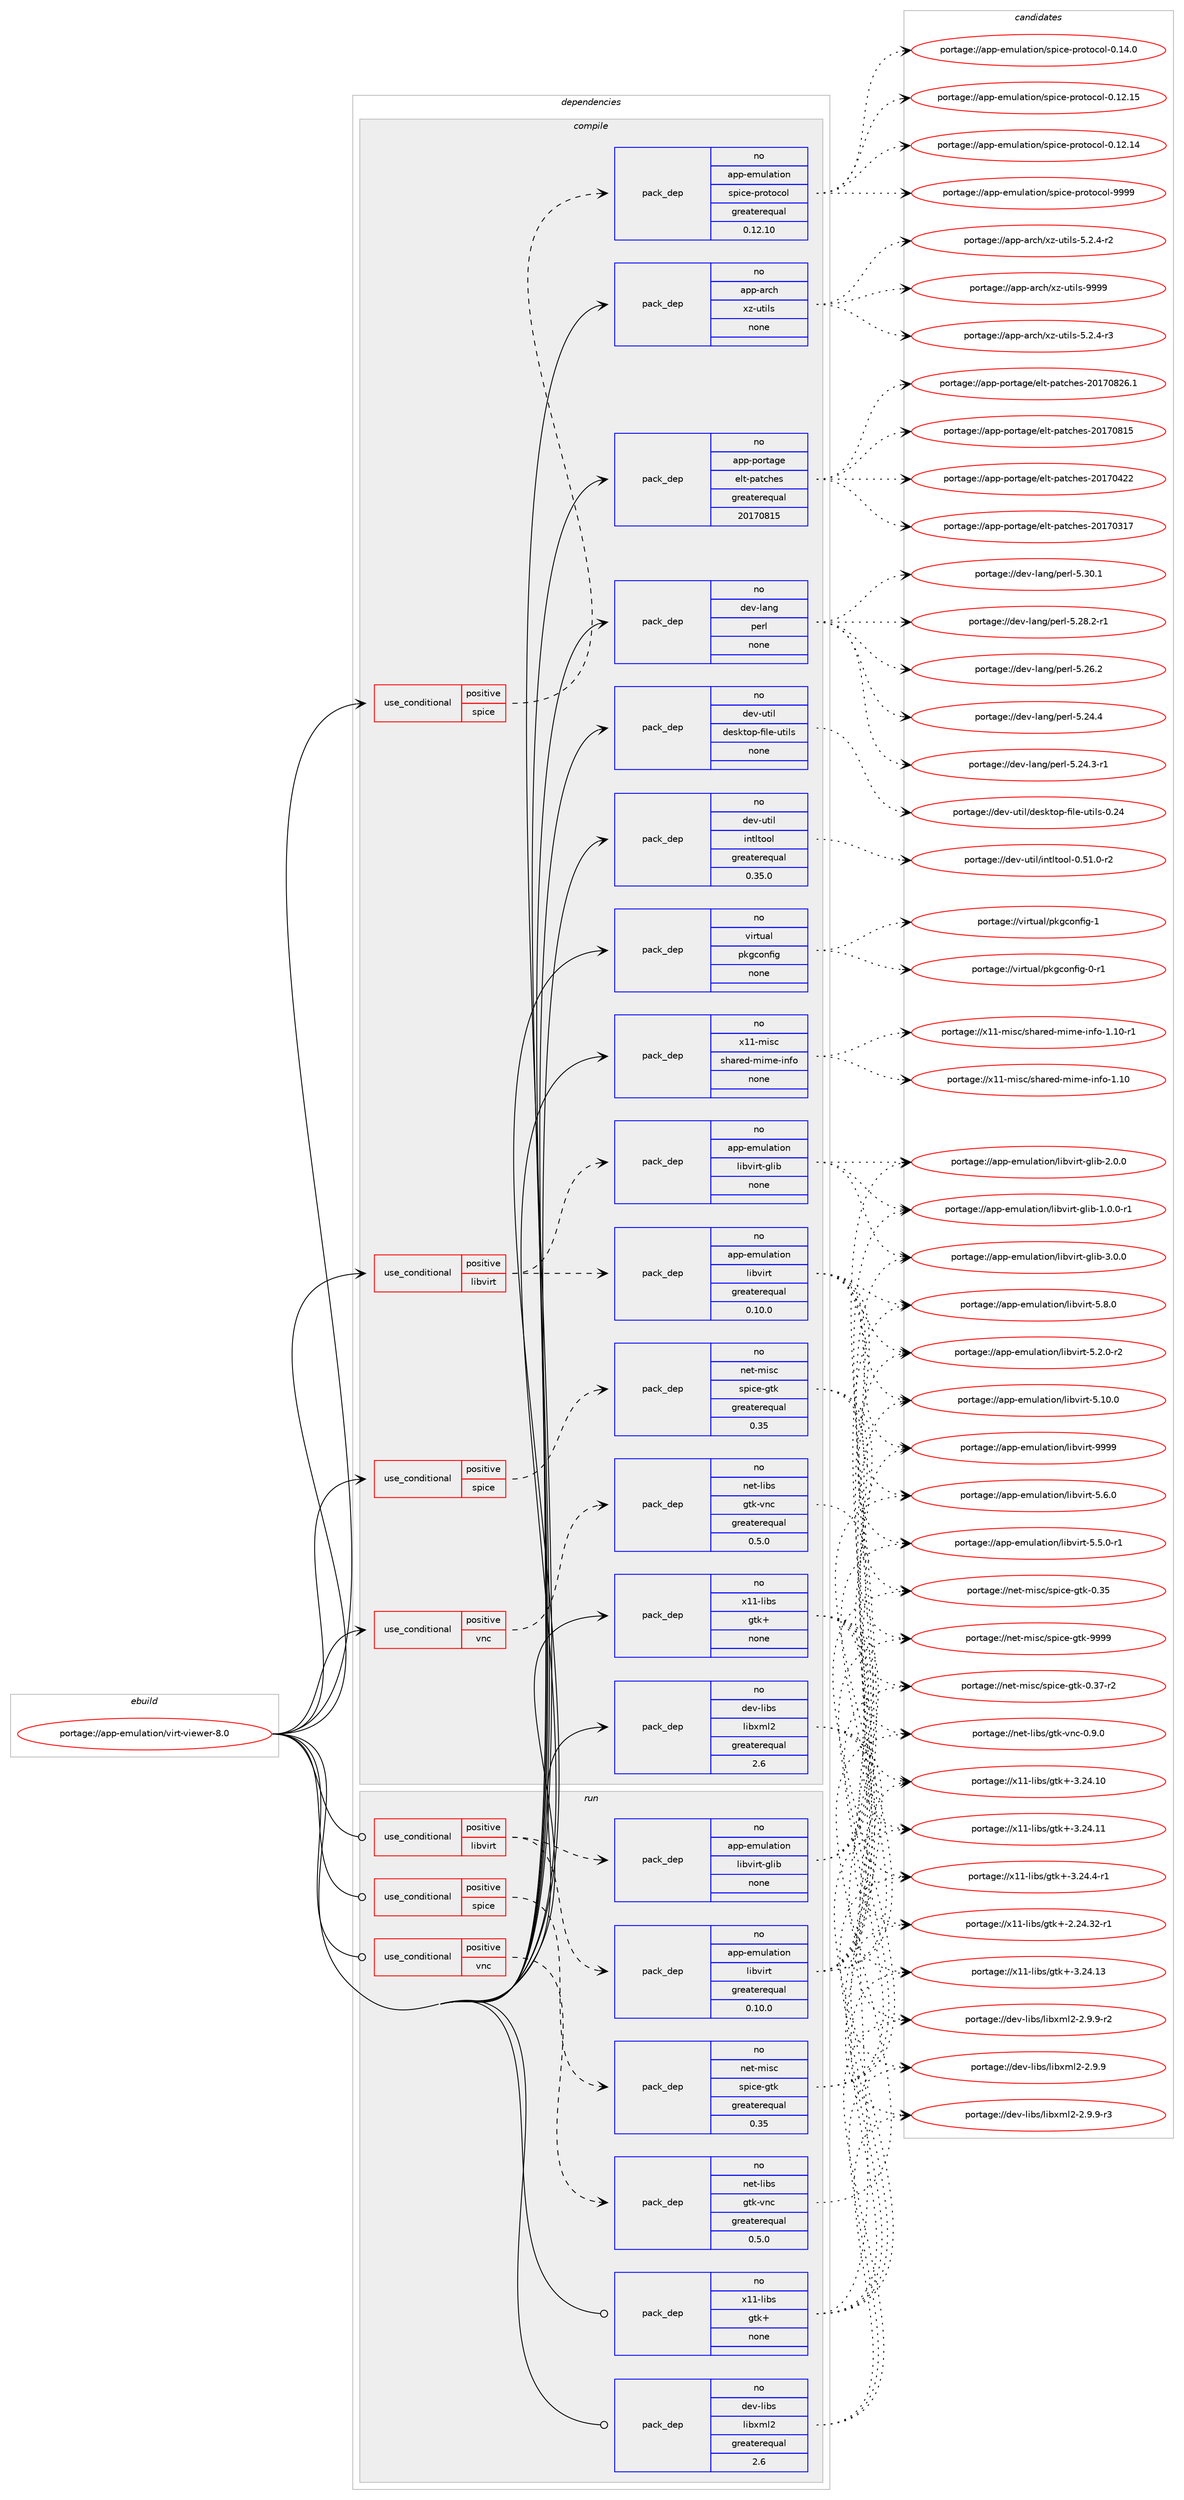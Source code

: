digraph prolog {

# *************
# Graph options
# *************

newrank=true;
concentrate=true;
compound=true;
graph [rankdir=LR,fontname=Helvetica,fontsize=10,ranksep=1.5];#, ranksep=2.5, nodesep=0.2];
edge  [arrowhead=vee];
node  [fontname=Helvetica,fontsize=10];

# **********
# The ebuild
# **********

subgraph cluster_leftcol {
color=gray;
label=<<i>ebuild</i>>;
id [label="portage://app-emulation/virt-viewer-8.0", color=red, width=4, href="../app-emulation/virt-viewer-8.0.svg"];
}

# ****************
# The dependencies
# ****************

subgraph cluster_midcol {
color=gray;
label=<<i>dependencies</i>>;
subgraph cluster_compile {
fillcolor="#eeeeee";
style=filled;
label=<<i>compile</i>>;
subgraph cond146964 {
dependency625133 [label=<<TABLE BORDER="0" CELLBORDER="1" CELLSPACING="0" CELLPADDING="4"><TR><TD ROWSPAN="3" CELLPADDING="10">use_conditional</TD></TR><TR><TD>positive</TD></TR><TR><TD>libvirt</TD></TR></TABLE>>, shape=none, color=red];
subgraph pack469823 {
dependency625134 [label=<<TABLE BORDER="0" CELLBORDER="1" CELLSPACING="0" CELLPADDING="4" WIDTH="220"><TR><TD ROWSPAN="6" CELLPADDING="30">pack_dep</TD></TR><TR><TD WIDTH="110">no</TD></TR><TR><TD>app-emulation</TD></TR><TR><TD>libvirt</TD></TR><TR><TD>greaterequal</TD></TR><TR><TD>0.10.0</TD></TR></TABLE>>, shape=none, color=blue];
}
dependency625133:e -> dependency625134:w [weight=20,style="dashed",arrowhead="vee"];
subgraph pack469824 {
dependency625135 [label=<<TABLE BORDER="0" CELLBORDER="1" CELLSPACING="0" CELLPADDING="4" WIDTH="220"><TR><TD ROWSPAN="6" CELLPADDING="30">pack_dep</TD></TR><TR><TD WIDTH="110">no</TD></TR><TR><TD>app-emulation</TD></TR><TR><TD>libvirt-glib</TD></TR><TR><TD>none</TD></TR><TR><TD></TD></TR></TABLE>>, shape=none, color=blue];
}
dependency625133:e -> dependency625135:w [weight=20,style="dashed",arrowhead="vee"];
}
id:e -> dependency625133:w [weight=20,style="solid",arrowhead="vee"];
subgraph cond146965 {
dependency625136 [label=<<TABLE BORDER="0" CELLBORDER="1" CELLSPACING="0" CELLPADDING="4"><TR><TD ROWSPAN="3" CELLPADDING="10">use_conditional</TD></TR><TR><TD>positive</TD></TR><TR><TD>spice</TD></TR></TABLE>>, shape=none, color=red];
subgraph pack469825 {
dependency625137 [label=<<TABLE BORDER="0" CELLBORDER="1" CELLSPACING="0" CELLPADDING="4" WIDTH="220"><TR><TD ROWSPAN="6" CELLPADDING="30">pack_dep</TD></TR><TR><TD WIDTH="110">no</TD></TR><TR><TD>app-emulation</TD></TR><TR><TD>spice-protocol</TD></TR><TR><TD>greaterequal</TD></TR><TR><TD>0.12.10</TD></TR></TABLE>>, shape=none, color=blue];
}
dependency625136:e -> dependency625137:w [weight=20,style="dashed",arrowhead="vee"];
}
id:e -> dependency625136:w [weight=20,style="solid",arrowhead="vee"];
subgraph cond146966 {
dependency625138 [label=<<TABLE BORDER="0" CELLBORDER="1" CELLSPACING="0" CELLPADDING="4"><TR><TD ROWSPAN="3" CELLPADDING="10">use_conditional</TD></TR><TR><TD>positive</TD></TR><TR><TD>spice</TD></TR></TABLE>>, shape=none, color=red];
subgraph pack469826 {
dependency625139 [label=<<TABLE BORDER="0" CELLBORDER="1" CELLSPACING="0" CELLPADDING="4" WIDTH="220"><TR><TD ROWSPAN="6" CELLPADDING="30">pack_dep</TD></TR><TR><TD WIDTH="110">no</TD></TR><TR><TD>net-misc</TD></TR><TR><TD>spice-gtk</TD></TR><TR><TD>greaterequal</TD></TR><TR><TD>0.35</TD></TR></TABLE>>, shape=none, color=blue];
}
dependency625138:e -> dependency625139:w [weight=20,style="dashed",arrowhead="vee"];
}
id:e -> dependency625138:w [weight=20,style="solid",arrowhead="vee"];
subgraph cond146967 {
dependency625140 [label=<<TABLE BORDER="0" CELLBORDER="1" CELLSPACING="0" CELLPADDING="4"><TR><TD ROWSPAN="3" CELLPADDING="10">use_conditional</TD></TR><TR><TD>positive</TD></TR><TR><TD>vnc</TD></TR></TABLE>>, shape=none, color=red];
subgraph pack469827 {
dependency625141 [label=<<TABLE BORDER="0" CELLBORDER="1" CELLSPACING="0" CELLPADDING="4" WIDTH="220"><TR><TD ROWSPAN="6" CELLPADDING="30">pack_dep</TD></TR><TR><TD WIDTH="110">no</TD></TR><TR><TD>net-libs</TD></TR><TR><TD>gtk-vnc</TD></TR><TR><TD>greaterequal</TD></TR><TR><TD>0.5.0</TD></TR></TABLE>>, shape=none, color=blue];
}
dependency625140:e -> dependency625141:w [weight=20,style="dashed",arrowhead="vee"];
}
id:e -> dependency625140:w [weight=20,style="solid",arrowhead="vee"];
subgraph pack469828 {
dependency625142 [label=<<TABLE BORDER="0" CELLBORDER="1" CELLSPACING="0" CELLPADDING="4" WIDTH="220"><TR><TD ROWSPAN="6" CELLPADDING="30">pack_dep</TD></TR><TR><TD WIDTH="110">no</TD></TR><TR><TD>app-arch</TD></TR><TR><TD>xz-utils</TD></TR><TR><TD>none</TD></TR><TR><TD></TD></TR></TABLE>>, shape=none, color=blue];
}
id:e -> dependency625142:w [weight=20,style="solid",arrowhead="vee"];
subgraph pack469829 {
dependency625143 [label=<<TABLE BORDER="0" CELLBORDER="1" CELLSPACING="0" CELLPADDING="4" WIDTH="220"><TR><TD ROWSPAN="6" CELLPADDING="30">pack_dep</TD></TR><TR><TD WIDTH="110">no</TD></TR><TR><TD>app-portage</TD></TR><TR><TD>elt-patches</TD></TR><TR><TD>greaterequal</TD></TR><TR><TD>20170815</TD></TR></TABLE>>, shape=none, color=blue];
}
id:e -> dependency625143:w [weight=20,style="solid",arrowhead="vee"];
subgraph pack469830 {
dependency625144 [label=<<TABLE BORDER="0" CELLBORDER="1" CELLSPACING="0" CELLPADDING="4" WIDTH="220"><TR><TD ROWSPAN="6" CELLPADDING="30">pack_dep</TD></TR><TR><TD WIDTH="110">no</TD></TR><TR><TD>dev-lang</TD></TR><TR><TD>perl</TD></TR><TR><TD>none</TD></TR><TR><TD></TD></TR></TABLE>>, shape=none, color=blue];
}
id:e -> dependency625144:w [weight=20,style="solid",arrowhead="vee"];
subgraph pack469831 {
dependency625145 [label=<<TABLE BORDER="0" CELLBORDER="1" CELLSPACING="0" CELLPADDING="4" WIDTH="220"><TR><TD ROWSPAN="6" CELLPADDING="30">pack_dep</TD></TR><TR><TD WIDTH="110">no</TD></TR><TR><TD>dev-libs</TD></TR><TR><TD>libxml2</TD></TR><TR><TD>greaterequal</TD></TR><TR><TD>2.6</TD></TR></TABLE>>, shape=none, color=blue];
}
id:e -> dependency625145:w [weight=20,style="solid",arrowhead="vee"];
subgraph pack469832 {
dependency625146 [label=<<TABLE BORDER="0" CELLBORDER="1" CELLSPACING="0" CELLPADDING="4" WIDTH="220"><TR><TD ROWSPAN="6" CELLPADDING="30">pack_dep</TD></TR><TR><TD WIDTH="110">no</TD></TR><TR><TD>dev-util</TD></TR><TR><TD>desktop-file-utils</TD></TR><TR><TD>none</TD></TR><TR><TD></TD></TR></TABLE>>, shape=none, color=blue];
}
id:e -> dependency625146:w [weight=20,style="solid",arrowhead="vee"];
subgraph pack469833 {
dependency625147 [label=<<TABLE BORDER="0" CELLBORDER="1" CELLSPACING="0" CELLPADDING="4" WIDTH="220"><TR><TD ROWSPAN="6" CELLPADDING="30">pack_dep</TD></TR><TR><TD WIDTH="110">no</TD></TR><TR><TD>dev-util</TD></TR><TR><TD>intltool</TD></TR><TR><TD>greaterequal</TD></TR><TR><TD>0.35.0</TD></TR></TABLE>>, shape=none, color=blue];
}
id:e -> dependency625147:w [weight=20,style="solid",arrowhead="vee"];
subgraph pack469834 {
dependency625148 [label=<<TABLE BORDER="0" CELLBORDER="1" CELLSPACING="0" CELLPADDING="4" WIDTH="220"><TR><TD ROWSPAN="6" CELLPADDING="30">pack_dep</TD></TR><TR><TD WIDTH="110">no</TD></TR><TR><TD>virtual</TD></TR><TR><TD>pkgconfig</TD></TR><TR><TD>none</TD></TR><TR><TD></TD></TR></TABLE>>, shape=none, color=blue];
}
id:e -> dependency625148:w [weight=20,style="solid",arrowhead="vee"];
subgraph pack469835 {
dependency625149 [label=<<TABLE BORDER="0" CELLBORDER="1" CELLSPACING="0" CELLPADDING="4" WIDTH="220"><TR><TD ROWSPAN="6" CELLPADDING="30">pack_dep</TD></TR><TR><TD WIDTH="110">no</TD></TR><TR><TD>x11-libs</TD></TR><TR><TD>gtk+</TD></TR><TR><TD>none</TD></TR><TR><TD></TD></TR></TABLE>>, shape=none, color=blue];
}
id:e -> dependency625149:w [weight=20,style="solid",arrowhead="vee"];
subgraph pack469836 {
dependency625150 [label=<<TABLE BORDER="0" CELLBORDER="1" CELLSPACING="0" CELLPADDING="4" WIDTH="220"><TR><TD ROWSPAN="6" CELLPADDING="30">pack_dep</TD></TR><TR><TD WIDTH="110">no</TD></TR><TR><TD>x11-misc</TD></TR><TR><TD>shared-mime-info</TD></TR><TR><TD>none</TD></TR><TR><TD></TD></TR></TABLE>>, shape=none, color=blue];
}
id:e -> dependency625150:w [weight=20,style="solid",arrowhead="vee"];
}
subgraph cluster_compileandrun {
fillcolor="#eeeeee";
style=filled;
label=<<i>compile and run</i>>;
}
subgraph cluster_run {
fillcolor="#eeeeee";
style=filled;
label=<<i>run</i>>;
subgraph cond146968 {
dependency625151 [label=<<TABLE BORDER="0" CELLBORDER="1" CELLSPACING="0" CELLPADDING="4"><TR><TD ROWSPAN="3" CELLPADDING="10">use_conditional</TD></TR><TR><TD>positive</TD></TR><TR><TD>libvirt</TD></TR></TABLE>>, shape=none, color=red];
subgraph pack469837 {
dependency625152 [label=<<TABLE BORDER="0" CELLBORDER="1" CELLSPACING="0" CELLPADDING="4" WIDTH="220"><TR><TD ROWSPAN="6" CELLPADDING="30">pack_dep</TD></TR><TR><TD WIDTH="110">no</TD></TR><TR><TD>app-emulation</TD></TR><TR><TD>libvirt</TD></TR><TR><TD>greaterequal</TD></TR><TR><TD>0.10.0</TD></TR></TABLE>>, shape=none, color=blue];
}
dependency625151:e -> dependency625152:w [weight=20,style="dashed",arrowhead="vee"];
subgraph pack469838 {
dependency625153 [label=<<TABLE BORDER="0" CELLBORDER="1" CELLSPACING="0" CELLPADDING="4" WIDTH="220"><TR><TD ROWSPAN="6" CELLPADDING="30">pack_dep</TD></TR><TR><TD WIDTH="110">no</TD></TR><TR><TD>app-emulation</TD></TR><TR><TD>libvirt-glib</TD></TR><TR><TD>none</TD></TR><TR><TD></TD></TR></TABLE>>, shape=none, color=blue];
}
dependency625151:e -> dependency625153:w [weight=20,style="dashed",arrowhead="vee"];
}
id:e -> dependency625151:w [weight=20,style="solid",arrowhead="odot"];
subgraph cond146969 {
dependency625154 [label=<<TABLE BORDER="0" CELLBORDER="1" CELLSPACING="0" CELLPADDING="4"><TR><TD ROWSPAN="3" CELLPADDING="10">use_conditional</TD></TR><TR><TD>positive</TD></TR><TR><TD>spice</TD></TR></TABLE>>, shape=none, color=red];
subgraph pack469839 {
dependency625155 [label=<<TABLE BORDER="0" CELLBORDER="1" CELLSPACING="0" CELLPADDING="4" WIDTH="220"><TR><TD ROWSPAN="6" CELLPADDING="30">pack_dep</TD></TR><TR><TD WIDTH="110">no</TD></TR><TR><TD>net-misc</TD></TR><TR><TD>spice-gtk</TD></TR><TR><TD>greaterequal</TD></TR><TR><TD>0.35</TD></TR></TABLE>>, shape=none, color=blue];
}
dependency625154:e -> dependency625155:w [weight=20,style="dashed",arrowhead="vee"];
}
id:e -> dependency625154:w [weight=20,style="solid",arrowhead="odot"];
subgraph cond146970 {
dependency625156 [label=<<TABLE BORDER="0" CELLBORDER="1" CELLSPACING="0" CELLPADDING="4"><TR><TD ROWSPAN="3" CELLPADDING="10">use_conditional</TD></TR><TR><TD>positive</TD></TR><TR><TD>vnc</TD></TR></TABLE>>, shape=none, color=red];
subgraph pack469840 {
dependency625157 [label=<<TABLE BORDER="0" CELLBORDER="1" CELLSPACING="0" CELLPADDING="4" WIDTH="220"><TR><TD ROWSPAN="6" CELLPADDING="30">pack_dep</TD></TR><TR><TD WIDTH="110">no</TD></TR><TR><TD>net-libs</TD></TR><TR><TD>gtk-vnc</TD></TR><TR><TD>greaterequal</TD></TR><TR><TD>0.5.0</TD></TR></TABLE>>, shape=none, color=blue];
}
dependency625156:e -> dependency625157:w [weight=20,style="dashed",arrowhead="vee"];
}
id:e -> dependency625156:w [weight=20,style="solid",arrowhead="odot"];
subgraph pack469841 {
dependency625158 [label=<<TABLE BORDER="0" CELLBORDER="1" CELLSPACING="0" CELLPADDING="4" WIDTH="220"><TR><TD ROWSPAN="6" CELLPADDING="30">pack_dep</TD></TR><TR><TD WIDTH="110">no</TD></TR><TR><TD>dev-libs</TD></TR><TR><TD>libxml2</TD></TR><TR><TD>greaterequal</TD></TR><TR><TD>2.6</TD></TR></TABLE>>, shape=none, color=blue];
}
id:e -> dependency625158:w [weight=20,style="solid",arrowhead="odot"];
subgraph pack469842 {
dependency625159 [label=<<TABLE BORDER="0" CELLBORDER="1" CELLSPACING="0" CELLPADDING="4" WIDTH="220"><TR><TD ROWSPAN="6" CELLPADDING="30">pack_dep</TD></TR><TR><TD WIDTH="110">no</TD></TR><TR><TD>x11-libs</TD></TR><TR><TD>gtk+</TD></TR><TR><TD>none</TD></TR><TR><TD></TD></TR></TABLE>>, shape=none, color=blue];
}
id:e -> dependency625159:w [weight=20,style="solid",arrowhead="odot"];
}
}

# **************
# The candidates
# **************

subgraph cluster_choices {
rank=same;
color=gray;
label=<<i>candidates</i>>;

subgraph choice469823 {
color=black;
nodesep=1;
choice97112112451011091171089711610511111047108105981181051141164557575757 [label="portage://app-emulation/libvirt-9999", color=red, width=4,href="../app-emulation/libvirt-9999.svg"];
choice9711211245101109117108971161051111104710810598118105114116455346564648 [label="portage://app-emulation/libvirt-5.8.0", color=red, width=4,href="../app-emulation/libvirt-5.8.0.svg"];
choice9711211245101109117108971161051111104710810598118105114116455346544648 [label="portage://app-emulation/libvirt-5.6.0", color=red, width=4,href="../app-emulation/libvirt-5.6.0.svg"];
choice97112112451011091171089711610511111047108105981181051141164553465346484511449 [label="portage://app-emulation/libvirt-5.5.0-r1", color=red, width=4,href="../app-emulation/libvirt-5.5.0-r1.svg"];
choice97112112451011091171089711610511111047108105981181051141164553465046484511450 [label="portage://app-emulation/libvirt-5.2.0-r2", color=red, width=4,href="../app-emulation/libvirt-5.2.0-r2.svg"];
choice971121124510110911710897116105111110471081059811810511411645534649484648 [label="portage://app-emulation/libvirt-5.10.0", color=red, width=4,href="../app-emulation/libvirt-5.10.0.svg"];
dependency625134:e -> choice97112112451011091171089711610511111047108105981181051141164557575757:w [style=dotted,weight="100"];
dependency625134:e -> choice9711211245101109117108971161051111104710810598118105114116455346564648:w [style=dotted,weight="100"];
dependency625134:e -> choice9711211245101109117108971161051111104710810598118105114116455346544648:w [style=dotted,weight="100"];
dependency625134:e -> choice97112112451011091171089711610511111047108105981181051141164553465346484511449:w [style=dotted,weight="100"];
dependency625134:e -> choice97112112451011091171089711610511111047108105981181051141164553465046484511450:w [style=dotted,weight="100"];
dependency625134:e -> choice971121124510110911710897116105111110471081059811810511411645534649484648:w [style=dotted,weight="100"];
}
subgraph choice469824 {
color=black;
nodesep=1;
choice97112112451011091171089711610511111047108105981181051141164510310810598455146484648 [label="portage://app-emulation/libvirt-glib-3.0.0", color=red, width=4,href="../app-emulation/libvirt-glib-3.0.0.svg"];
choice97112112451011091171089711610511111047108105981181051141164510310810598455046484648 [label="portage://app-emulation/libvirt-glib-2.0.0", color=red, width=4,href="../app-emulation/libvirt-glib-2.0.0.svg"];
choice971121124510110911710897116105111110471081059811810511411645103108105984549464846484511449 [label="portage://app-emulation/libvirt-glib-1.0.0-r1", color=red, width=4,href="../app-emulation/libvirt-glib-1.0.0-r1.svg"];
dependency625135:e -> choice97112112451011091171089711610511111047108105981181051141164510310810598455146484648:w [style=dotted,weight="100"];
dependency625135:e -> choice97112112451011091171089711610511111047108105981181051141164510310810598455046484648:w [style=dotted,weight="100"];
dependency625135:e -> choice971121124510110911710897116105111110471081059811810511411645103108105984549464846484511449:w [style=dotted,weight="100"];
}
subgraph choice469825 {
color=black;
nodesep=1;
choice971121124510110911710897116105111110471151121059910145112114111116111991111084557575757 [label="portage://app-emulation/spice-protocol-9999", color=red, width=4,href="../app-emulation/spice-protocol-9999.svg"];
choice9711211245101109117108971161051111104711511210599101451121141111161119911110845484649524648 [label="portage://app-emulation/spice-protocol-0.14.0", color=red, width=4,href="../app-emulation/spice-protocol-0.14.0.svg"];
choice971121124510110911710897116105111110471151121059910145112114111116111991111084548464950464953 [label="portage://app-emulation/spice-protocol-0.12.15", color=red, width=4,href="../app-emulation/spice-protocol-0.12.15.svg"];
choice971121124510110911710897116105111110471151121059910145112114111116111991111084548464950464952 [label="portage://app-emulation/spice-protocol-0.12.14", color=red, width=4,href="../app-emulation/spice-protocol-0.12.14.svg"];
dependency625137:e -> choice971121124510110911710897116105111110471151121059910145112114111116111991111084557575757:w [style=dotted,weight="100"];
dependency625137:e -> choice9711211245101109117108971161051111104711511210599101451121141111161119911110845484649524648:w [style=dotted,weight="100"];
dependency625137:e -> choice971121124510110911710897116105111110471151121059910145112114111116111991111084548464950464953:w [style=dotted,weight="100"];
dependency625137:e -> choice971121124510110911710897116105111110471151121059910145112114111116111991111084548464950464952:w [style=dotted,weight="100"];
}
subgraph choice469826 {
color=black;
nodesep=1;
choice11010111645109105115994711511210599101451031161074557575757 [label="portage://net-misc/spice-gtk-9999", color=red, width=4,href="../net-misc/spice-gtk-9999.svg"];
choice110101116451091051159947115112105991014510311610745484651554511450 [label="portage://net-misc/spice-gtk-0.37-r2", color=red, width=4,href="../net-misc/spice-gtk-0.37-r2.svg"];
choice11010111645109105115994711511210599101451031161074548465153 [label="portage://net-misc/spice-gtk-0.35", color=red, width=4,href="../net-misc/spice-gtk-0.35.svg"];
dependency625139:e -> choice11010111645109105115994711511210599101451031161074557575757:w [style=dotted,weight="100"];
dependency625139:e -> choice110101116451091051159947115112105991014510311610745484651554511450:w [style=dotted,weight="100"];
dependency625139:e -> choice11010111645109105115994711511210599101451031161074548465153:w [style=dotted,weight="100"];
}
subgraph choice469827 {
color=black;
nodesep=1;
choice1101011164510810598115471031161074511811099454846574648 [label="portage://net-libs/gtk-vnc-0.9.0", color=red, width=4,href="../net-libs/gtk-vnc-0.9.0.svg"];
dependency625141:e -> choice1101011164510810598115471031161074511811099454846574648:w [style=dotted,weight="100"];
}
subgraph choice469828 {
color=black;
nodesep=1;
choice9711211245971149910447120122451171161051081154557575757 [label="portage://app-arch/xz-utils-9999", color=red, width=4,href="../app-arch/xz-utils-9999.svg"];
choice9711211245971149910447120122451171161051081154553465046524511451 [label="portage://app-arch/xz-utils-5.2.4-r3", color=red, width=4,href="../app-arch/xz-utils-5.2.4-r3.svg"];
choice9711211245971149910447120122451171161051081154553465046524511450 [label="portage://app-arch/xz-utils-5.2.4-r2", color=red, width=4,href="../app-arch/xz-utils-5.2.4-r2.svg"];
dependency625142:e -> choice9711211245971149910447120122451171161051081154557575757:w [style=dotted,weight="100"];
dependency625142:e -> choice9711211245971149910447120122451171161051081154553465046524511451:w [style=dotted,weight="100"];
dependency625142:e -> choice9711211245971149910447120122451171161051081154553465046524511450:w [style=dotted,weight="100"];
}
subgraph choice469829 {
color=black;
nodesep=1;
choice971121124511211111411697103101471011081164511297116991041011154550484955485650544649 [label="portage://app-portage/elt-patches-20170826.1", color=red, width=4,href="../app-portage/elt-patches-20170826.1.svg"];
choice97112112451121111141169710310147101108116451129711699104101115455048495548564953 [label="portage://app-portage/elt-patches-20170815", color=red, width=4,href="../app-portage/elt-patches-20170815.svg"];
choice97112112451121111141169710310147101108116451129711699104101115455048495548525050 [label="portage://app-portage/elt-patches-20170422", color=red, width=4,href="../app-portage/elt-patches-20170422.svg"];
choice97112112451121111141169710310147101108116451129711699104101115455048495548514955 [label="portage://app-portage/elt-patches-20170317", color=red, width=4,href="../app-portage/elt-patches-20170317.svg"];
dependency625143:e -> choice971121124511211111411697103101471011081164511297116991041011154550484955485650544649:w [style=dotted,weight="100"];
dependency625143:e -> choice97112112451121111141169710310147101108116451129711699104101115455048495548564953:w [style=dotted,weight="100"];
dependency625143:e -> choice97112112451121111141169710310147101108116451129711699104101115455048495548525050:w [style=dotted,weight="100"];
dependency625143:e -> choice97112112451121111141169710310147101108116451129711699104101115455048495548514955:w [style=dotted,weight="100"];
}
subgraph choice469830 {
color=black;
nodesep=1;
choice10010111845108971101034711210111410845534651484649 [label="portage://dev-lang/perl-5.30.1", color=red, width=4,href="../dev-lang/perl-5.30.1.svg"];
choice100101118451089711010347112101114108455346505646504511449 [label="portage://dev-lang/perl-5.28.2-r1", color=red, width=4,href="../dev-lang/perl-5.28.2-r1.svg"];
choice10010111845108971101034711210111410845534650544650 [label="portage://dev-lang/perl-5.26.2", color=red, width=4,href="../dev-lang/perl-5.26.2.svg"];
choice10010111845108971101034711210111410845534650524652 [label="portage://dev-lang/perl-5.24.4", color=red, width=4,href="../dev-lang/perl-5.24.4.svg"];
choice100101118451089711010347112101114108455346505246514511449 [label="portage://dev-lang/perl-5.24.3-r1", color=red, width=4,href="../dev-lang/perl-5.24.3-r1.svg"];
dependency625144:e -> choice10010111845108971101034711210111410845534651484649:w [style=dotted,weight="100"];
dependency625144:e -> choice100101118451089711010347112101114108455346505646504511449:w [style=dotted,weight="100"];
dependency625144:e -> choice10010111845108971101034711210111410845534650544650:w [style=dotted,weight="100"];
dependency625144:e -> choice10010111845108971101034711210111410845534650524652:w [style=dotted,weight="100"];
dependency625144:e -> choice100101118451089711010347112101114108455346505246514511449:w [style=dotted,weight="100"];
}
subgraph choice469831 {
color=black;
nodesep=1;
choice10010111845108105981154710810598120109108504550465746574511451 [label="portage://dev-libs/libxml2-2.9.9-r3", color=red, width=4,href="../dev-libs/libxml2-2.9.9-r3.svg"];
choice10010111845108105981154710810598120109108504550465746574511450 [label="portage://dev-libs/libxml2-2.9.9-r2", color=red, width=4,href="../dev-libs/libxml2-2.9.9-r2.svg"];
choice1001011184510810598115471081059812010910850455046574657 [label="portage://dev-libs/libxml2-2.9.9", color=red, width=4,href="../dev-libs/libxml2-2.9.9.svg"];
dependency625145:e -> choice10010111845108105981154710810598120109108504550465746574511451:w [style=dotted,weight="100"];
dependency625145:e -> choice10010111845108105981154710810598120109108504550465746574511450:w [style=dotted,weight="100"];
dependency625145:e -> choice1001011184510810598115471081059812010910850455046574657:w [style=dotted,weight="100"];
}
subgraph choice469832 {
color=black;
nodesep=1;
choice100101118451171161051084710010111510711611111245102105108101451171161051081154548465052 [label="portage://dev-util/desktop-file-utils-0.24", color=red, width=4,href="../dev-util/desktop-file-utils-0.24.svg"];
dependency625146:e -> choice100101118451171161051084710010111510711611111245102105108101451171161051081154548465052:w [style=dotted,weight="100"];
}
subgraph choice469833 {
color=black;
nodesep=1;
choice1001011184511711610510847105110116108116111111108454846534946484511450 [label="portage://dev-util/intltool-0.51.0-r2", color=red, width=4,href="../dev-util/intltool-0.51.0-r2.svg"];
dependency625147:e -> choice1001011184511711610510847105110116108116111111108454846534946484511450:w [style=dotted,weight="100"];
}
subgraph choice469834 {
color=black;
nodesep=1;
choice1181051141161179710847112107103991111101021051034549 [label="portage://virtual/pkgconfig-1", color=red, width=4,href="../virtual/pkgconfig-1.svg"];
choice11810511411611797108471121071039911111010210510345484511449 [label="portage://virtual/pkgconfig-0-r1", color=red, width=4,href="../virtual/pkgconfig-0-r1.svg"];
dependency625148:e -> choice1181051141161179710847112107103991111101021051034549:w [style=dotted,weight="100"];
dependency625148:e -> choice11810511411611797108471121071039911111010210510345484511449:w [style=dotted,weight="100"];
}
subgraph choice469835 {
color=black;
nodesep=1;
choice120494945108105981154710311610743455146505246524511449 [label="portage://x11-libs/gtk+-3.24.4-r1", color=red, width=4,href="../x11-libs/gtk+-3.24.4-r1.svg"];
choice1204949451081059811547103116107434551465052464951 [label="portage://x11-libs/gtk+-3.24.13", color=red, width=4,href="../x11-libs/gtk+-3.24.13.svg"];
choice1204949451081059811547103116107434551465052464949 [label="portage://x11-libs/gtk+-3.24.11", color=red, width=4,href="../x11-libs/gtk+-3.24.11.svg"];
choice1204949451081059811547103116107434551465052464948 [label="portage://x11-libs/gtk+-3.24.10", color=red, width=4,href="../x11-libs/gtk+-3.24.10.svg"];
choice12049494510810598115471031161074345504650524651504511449 [label="portage://x11-libs/gtk+-2.24.32-r1", color=red, width=4,href="../x11-libs/gtk+-2.24.32-r1.svg"];
dependency625149:e -> choice120494945108105981154710311610743455146505246524511449:w [style=dotted,weight="100"];
dependency625149:e -> choice1204949451081059811547103116107434551465052464951:w [style=dotted,weight="100"];
dependency625149:e -> choice1204949451081059811547103116107434551465052464949:w [style=dotted,weight="100"];
dependency625149:e -> choice1204949451081059811547103116107434551465052464948:w [style=dotted,weight="100"];
dependency625149:e -> choice12049494510810598115471031161074345504650524651504511449:w [style=dotted,weight="100"];
}
subgraph choice469836 {
color=black;
nodesep=1;
choice120494945109105115994711510497114101100451091051091014510511010211145494649484511449 [label="portage://x11-misc/shared-mime-info-1.10-r1", color=red, width=4,href="../x11-misc/shared-mime-info-1.10-r1.svg"];
choice12049494510910511599471151049711410110045109105109101451051101021114549464948 [label="portage://x11-misc/shared-mime-info-1.10", color=red, width=4,href="../x11-misc/shared-mime-info-1.10.svg"];
dependency625150:e -> choice120494945109105115994711510497114101100451091051091014510511010211145494649484511449:w [style=dotted,weight="100"];
dependency625150:e -> choice12049494510910511599471151049711410110045109105109101451051101021114549464948:w [style=dotted,weight="100"];
}
subgraph choice469837 {
color=black;
nodesep=1;
choice97112112451011091171089711610511111047108105981181051141164557575757 [label="portage://app-emulation/libvirt-9999", color=red, width=4,href="../app-emulation/libvirt-9999.svg"];
choice9711211245101109117108971161051111104710810598118105114116455346564648 [label="portage://app-emulation/libvirt-5.8.0", color=red, width=4,href="../app-emulation/libvirt-5.8.0.svg"];
choice9711211245101109117108971161051111104710810598118105114116455346544648 [label="portage://app-emulation/libvirt-5.6.0", color=red, width=4,href="../app-emulation/libvirt-5.6.0.svg"];
choice97112112451011091171089711610511111047108105981181051141164553465346484511449 [label="portage://app-emulation/libvirt-5.5.0-r1", color=red, width=4,href="../app-emulation/libvirt-5.5.0-r1.svg"];
choice97112112451011091171089711610511111047108105981181051141164553465046484511450 [label="portage://app-emulation/libvirt-5.2.0-r2", color=red, width=4,href="../app-emulation/libvirt-5.2.0-r2.svg"];
choice971121124510110911710897116105111110471081059811810511411645534649484648 [label="portage://app-emulation/libvirt-5.10.0", color=red, width=4,href="../app-emulation/libvirt-5.10.0.svg"];
dependency625152:e -> choice97112112451011091171089711610511111047108105981181051141164557575757:w [style=dotted,weight="100"];
dependency625152:e -> choice9711211245101109117108971161051111104710810598118105114116455346564648:w [style=dotted,weight="100"];
dependency625152:e -> choice9711211245101109117108971161051111104710810598118105114116455346544648:w [style=dotted,weight="100"];
dependency625152:e -> choice97112112451011091171089711610511111047108105981181051141164553465346484511449:w [style=dotted,weight="100"];
dependency625152:e -> choice97112112451011091171089711610511111047108105981181051141164553465046484511450:w [style=dotted,weight="100"];
dependency625152:e -> choice971121124510110911710897116105111110471081059811810511411645534649484648:w [style=dotted,weight="100"];
}
subgraph choice469838 {
color=black;
nodesep=1;
choice97112112451011091171089711610511111047108105981181051141164510310810598455146484648 [label="portage://app-emulation/libvirt-glib-3.0.0", color=red, width=4,href="../app-emulation/libvirt-glib-3.0.0.svg"];
choice97112112451011091171089711610511111047108105981181051141164510310810598455046484648 [label="portage://app-emulation/libvirt-glib-2.0.0", color=red, width=4,href="../app-emulation/libvirt-glib-2.0.0.svg"];
choice971121124510110911710897116105111110471081059811810511411645103108105984549464846484511449 [label="portage://app-emulation/libvirt-glib-1.0.0-r1", color=red, width=4,href="../app-emulation/libvirt-glib-1.0.0-r1.svg"];
dependency625153:e -> choice97112112451011091171089711610511111047108105981181051141164510310810598455146484648:w [style=dotted,weight="100"];
dependency625153:e -> choice97112112451011091171089711610511111047108105981181051141164510310810598455046484648:w [style=dotted,weight="100"];
dependency625153:e -> choice971121124510110911710897116105111110471081059811810511411645103108105984549464846484511449:w [style=dotted,weight="100"];
}
subgraph choice469839 {
color=black;
nodesep=1;
choice11010111645109105115994711511210599101451031161074557575757 [label="portage://net-misc/spice-gtk-9999", color=red, width=4,href="../net-misc/spice-gtk-9999.svg"];
choice110101116451091051159947115112105991014510311610745484651554511450 [label="portage://net-misc/spice-gtk-0.37-r2", color=red, width=4,href="../net-misc/spice-gtk-0.37-r2.svg"];
choice11010111645109105115994711511210599101451031161074548465153 [label="portage://net-misc/spice-gtk-0.35", color=red, width=4,href="../net-misc/spice-gtk-0.35.svg"];
dependency625155:e -> choice11010111645109105115994711511210599101451031161074557575757:w [style=dotted,weight="100"];
dependency625155:e -> choice110101116451091051159947115112105991014510311610745484651554511450:w [style=dotted,weight="100"];
dependency625155:e -> choice11010111645109105115994711511210599101451031161074548465153:w [style=dotted,weight="100"];
}
subgraph choice469840 {
color=black;
nodesep=1;
choice1101011164510810598115471031161074511811099454846574648 [label="portage://net-libs/gtk-vnc-0.9.0", color=red, width=4,href="../net-libs/gtk-vnc-0.9.0.svg"];
dependency625157:e -> choice1101011164510810598115471031161074511811099454846574648:w [style=dotted,weight="100"];
}
subgraph choice469841 {
color=black;
nodesep=1;
choice10010111845108105981154710810598120109108504550465746574511451 [label="portage://dev-libs/libxml2-2.9.9-r3", color=red, width=4,href="../dev-libs/libxml2-2.9.9-r3.svg"];
choice10010111845108105981154710810598120109108504550465746574511450 [label="portage://dev-libs/libxml2-2.9.9-r2", color=red, width=4,href="../dev-libs/libxml2-2.9.9-r2.svg"];
choice1001011184510810598115471081059812010910850455046574657 [label="portage://dev-libs/libxml2-2.9.9", color=red, width=4,href="../dev-libs/libxml2-2.9.9.svg"];
dependency625158:e -> choice10010111845108105981154710810598120109108504550465746574511451:w [style=dotted,weight="100"];
dependency625158:e -> choice10010111845108105981154710810598120109108504550465746574511450:w [style=dotted,weight="100"];
dependency625158:e -> choice1001011184510810598115471081059812010910850455046574657:w [style=dotted,weight="100"];
}
subgraph choice469842 {
color=black;
nodesep=1;
choice120494945108105981154710311610743455146505246524511449 [label="portage://x11-libs/gtk+-3.24.4-r1", color=red, width=4,href="../x11-libs/gtk+-3.24.4-r1.svg"];
choice1204949451081059811547103116107434551465052464951 [label="portage://x11-libs/gtk+-3.24.13", color=red, width=4,href="../x11-libs/gtk+-3.24.13.svg"];
choice1204949451081059811547103116107434551465052464949 [label="portage://x11-libs/gtk+-3.24.11", color=red, width=4,href="../x11-libs/gtk+-3.24.11.svg"];
choice1204949451081059811547103116107434551465052464948 [label="portage://x11-libs/gtk+-3.24.10", color=red, width=4,href="../x11-libs/gtk+-3.24.10.svg"];
choice12049494510810598115471031161074345504650524651504511449 [label="portage://x11-libs/gtk+-2.24.32-r1", color=red, width=4,href="../x11-libs/gtk+-2.24.32-r1.svg"];
dependency625159:e -> choice120494945108105981154710311610743455146505246524511449:w [style=dotted,weight="100"];
dependency625159:e -> choice1204949451081059811547103116107434551465052464951:w [style=dotted,weight="100"];
dependency625159:e -> choice1204949451081059811547103116107434551465052464949:w [style=dotted,weight="100"];
dependency625159:e -> choice1204949451081059811547103116107434551465052464948:w [style=dotted,weight="100"];
dependency625159:e -> choice12049494510810598115471031161074345504650524651504511449:w [style=dotted,weight="100"];
}
}

}
